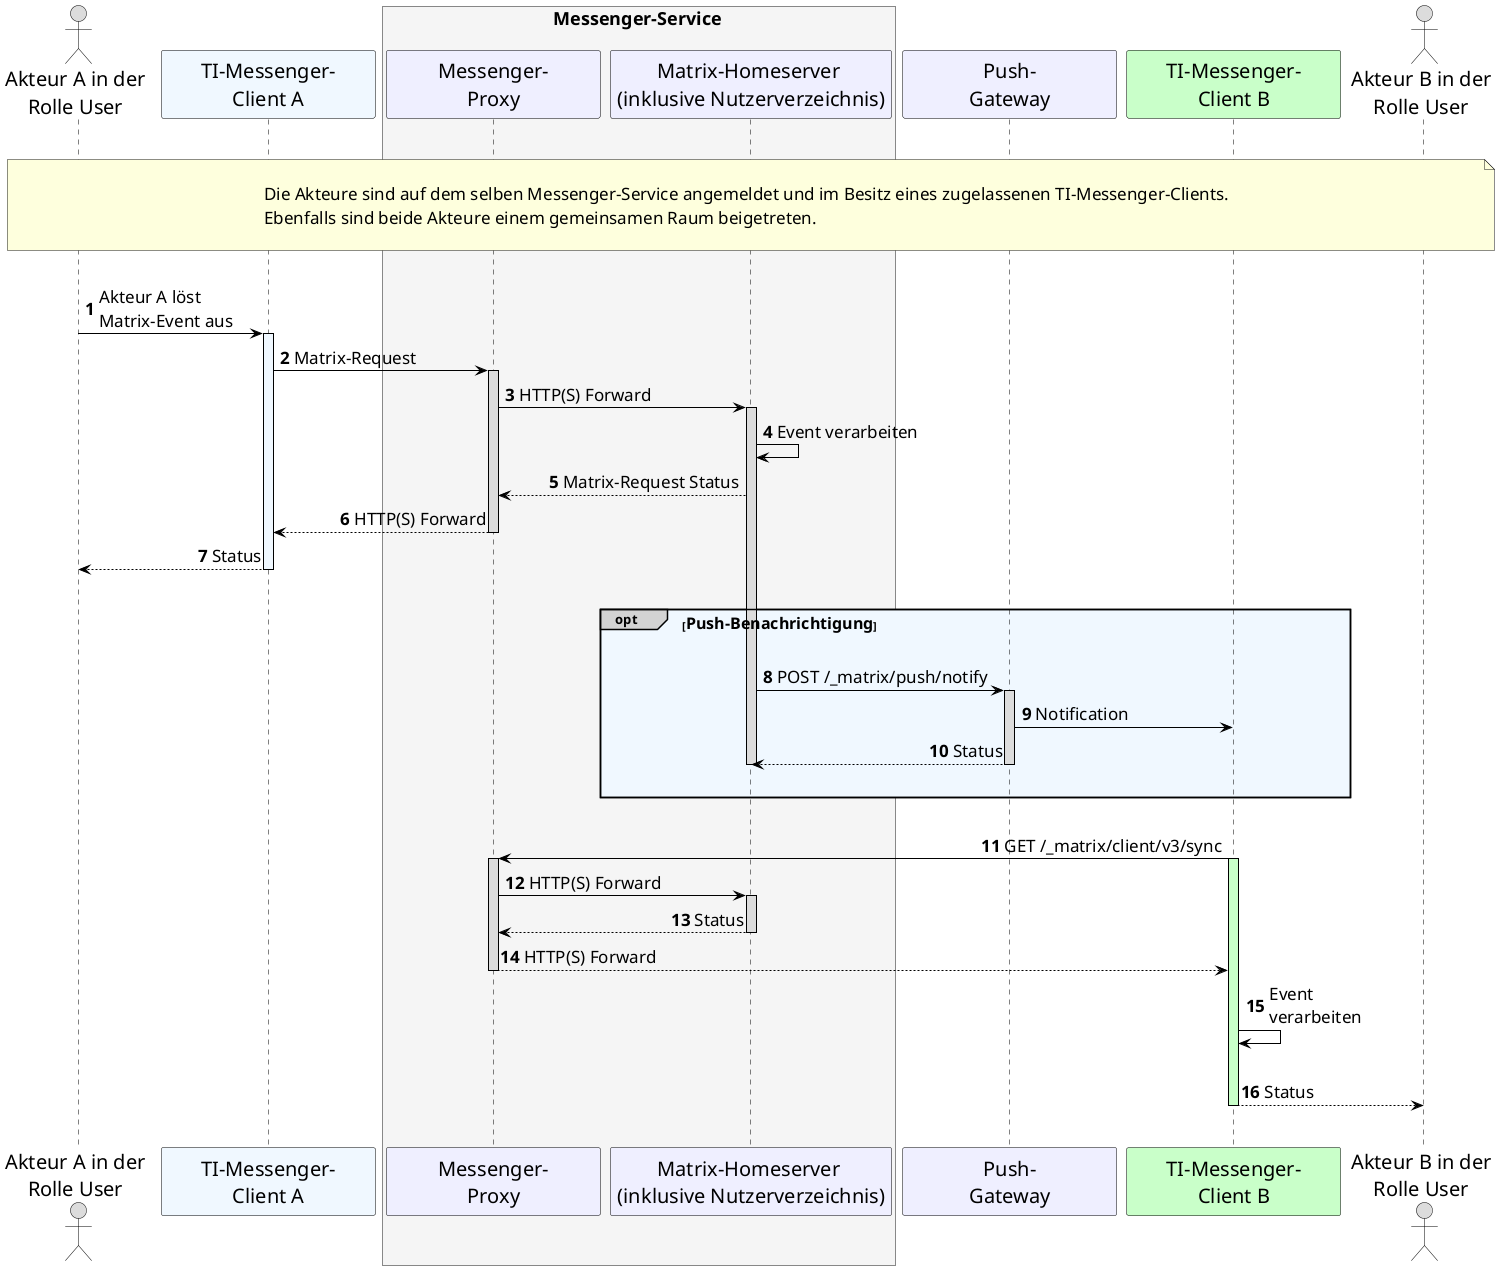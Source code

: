@startuml
/' 
# UC - 10063
# Name: Austausch von Events zwischen Akteuren innerhalb einer Organisation
'/

skinparam sequenceMessageAlign direction
skinparam minClassWidth 200
skinparam BoxPadding 1
skinparam sequenceReferenceHeaderBackgroundColor palegreen
scale max 2048 width

skinparam sequence {
ArrowColor black
ArrowFontSize 17
ActorBorderColor black
LifeLineBorderColor black
LifeLineBackgroundColor Gainsboro

ParticipantBorderColor Motivation
ParticipantBackgroundColor Motivation
ParticipantFontSize 20
ParticipantFontColor black
ParticipantBorderColor Black
ParticipantBackgroundColor MOTIVATION

ActorBackgroundColor Gainsboro
ActorFontColor black
ActorFontSize 20
}
    actor U1 as "Akteur A in der\nRolle User"
    participant C1 as "TI-Messenger-\nClient A" #AliceBlue
    box <size:18>Messenger-Service</size> #WhiteSmoke
      participant MP as "Messenger-\nProxy"
      participant MH as "Matrix-Homeserver \n(inklusive Nutzerverzeichnis)"
    end box
    participant PG as "Push-\nGateway"
    participant C2 as "TI-Messenger-\nClient B" #TECHNOLOGY
    actor U2 as "Akteur B in der\nRolle User"

autonumber

|||
note over U1, U2: \n<size:17>Die Akteure sind auf dem selben Messenger-Service angemeldet und im Besitz eines zugelassenen TI-Messenger-Clients.</size>\n<size:17>Ebenfalls sind beide Akteure einem gemeinsamen Raum beigetreten.</size>\n
|||
    U1->C1: Akteur A löst \nMatrix-Event aus
      activate C1 #AliceBlue
    C1->MP: Matrix-Request
      activate MP

    MP->MH: HTTP(S) Forward
      activate MH
    MH->MH: Event verarbeiten

    MH-->MP: Matrix-Request Status
    MP-->C1: HTTP(S) Forward
      deactivate MP
    C1-->U1: Status
      deactivate C1

    
    |||
    opt#LightGrey #AliceBlue <size:16>Push-Benachrichtigung</size>
    |||
    MH->PG: POST /_matrix/push/notify
      activate PG
    PG->C2: Notification
    PG-->MH: Status
      deactivate PG
      deactivate MH
    |||
    end
    
    |||
    C2->MP: GET /_matrix/client/v3/sync
      activate MP
      activate C2 #TECHNOLOGY
    MP->MH: HTTP(S) Forward
      activate MH
    MH-->MP: Status
      deactivate MH
    MP-->C2: HTTP(S) Forward    
      deactivate MP
    C2->C2: Event\nverarbeiten
    |||
    C2-->U2: Status
      deactivate C2
|||
@enduml
